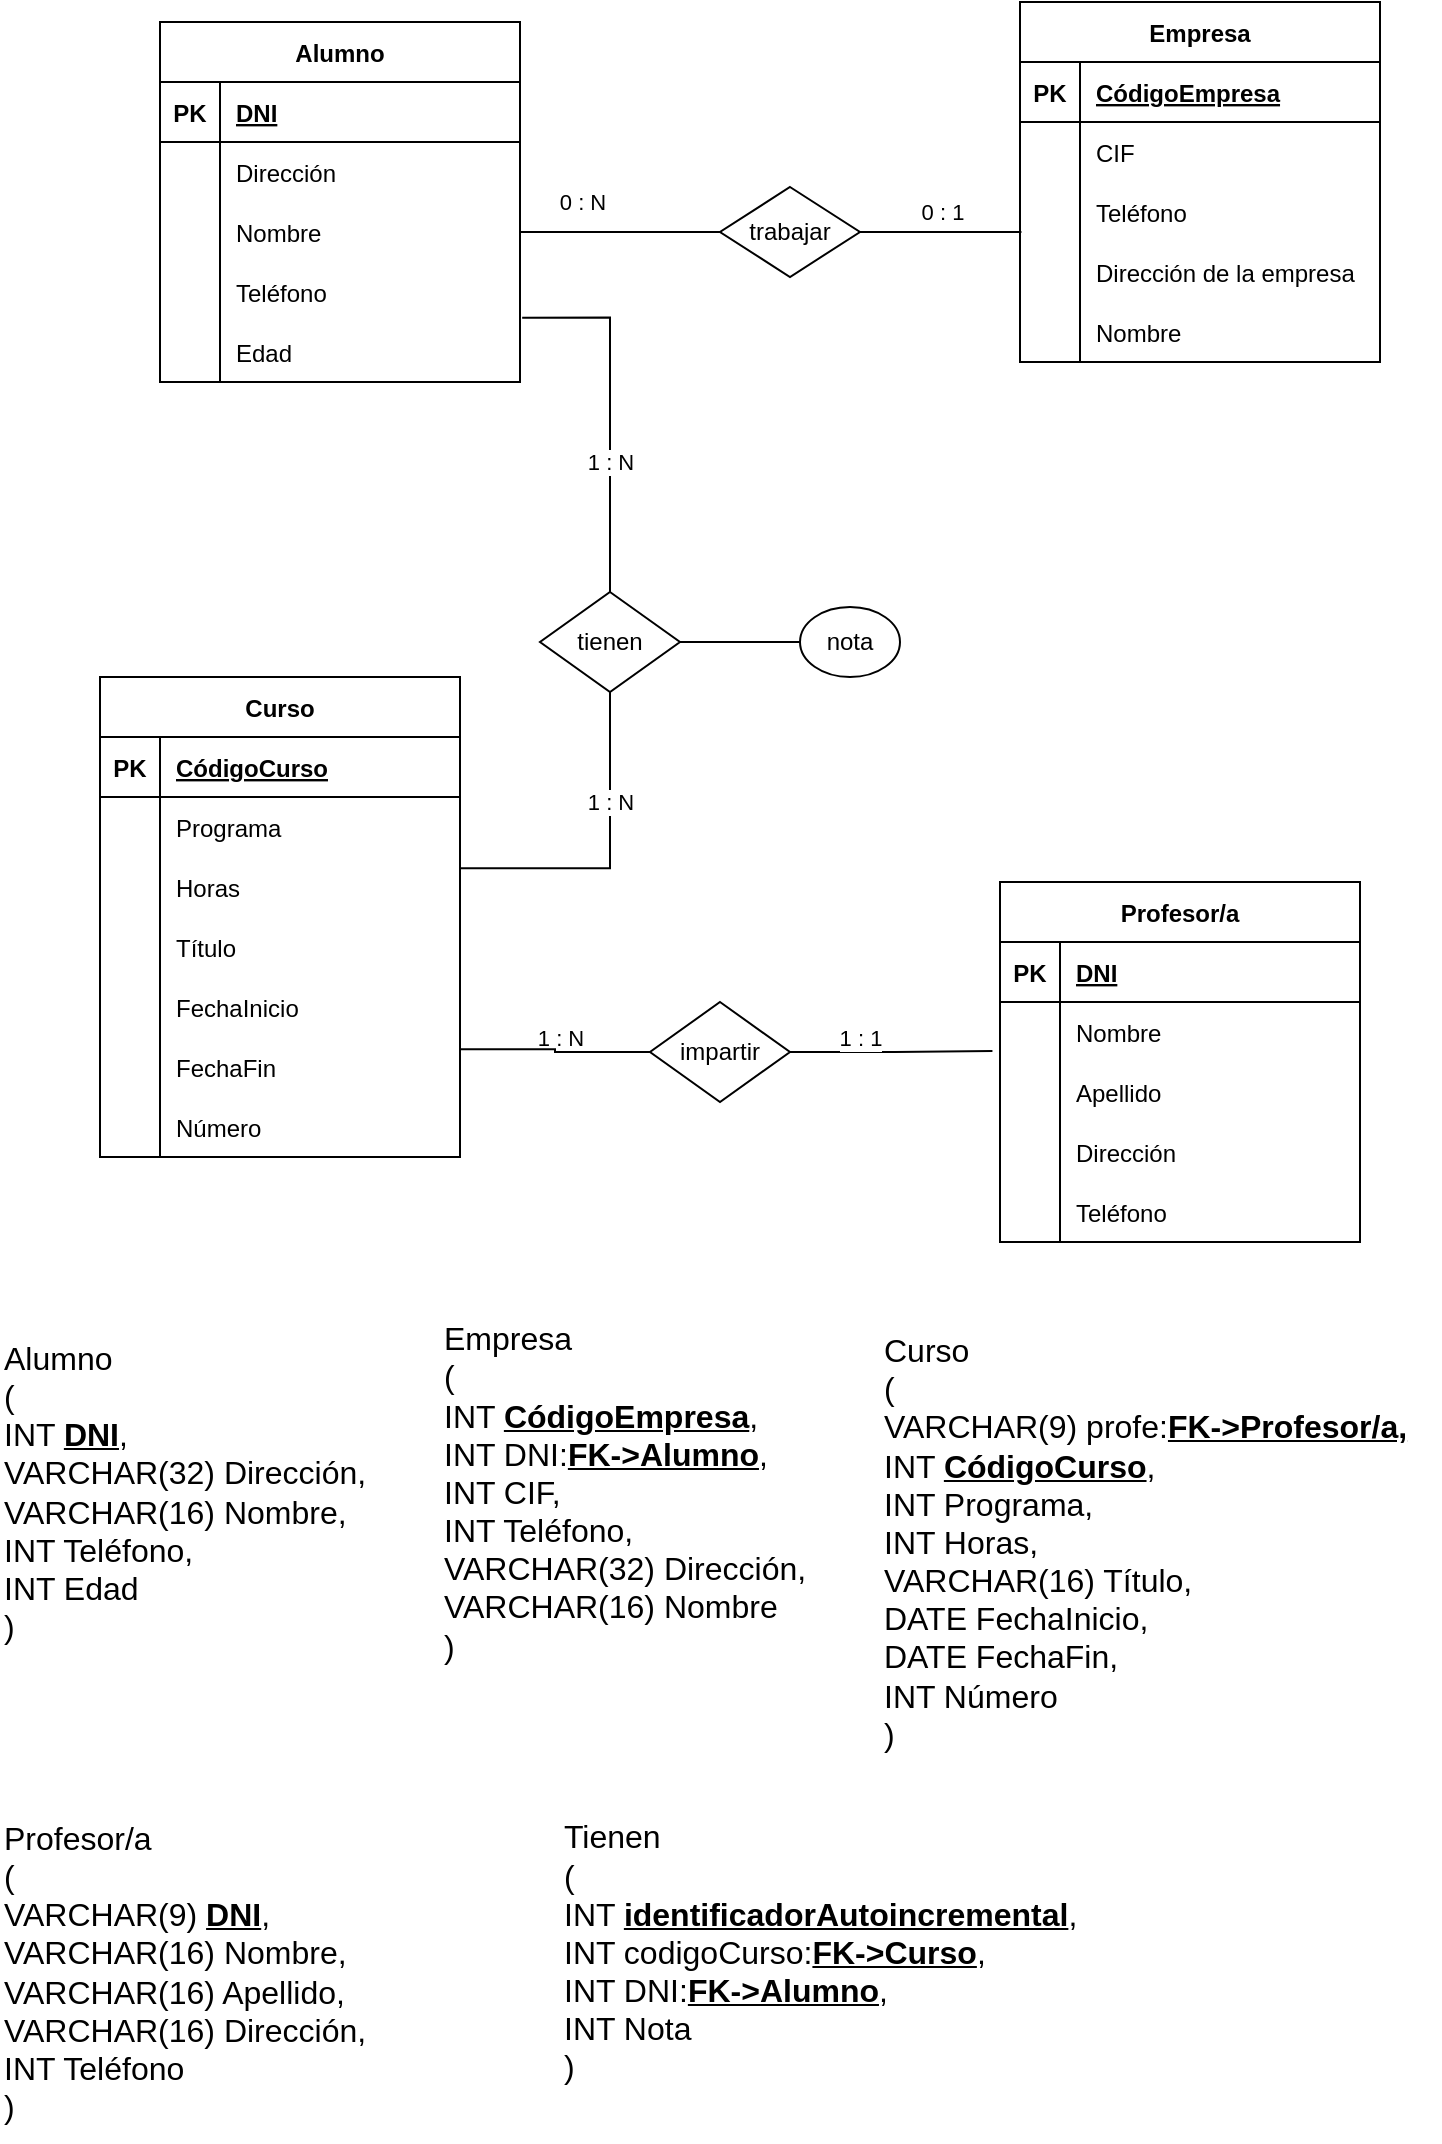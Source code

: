<mxfile version="20.1.3" type="github">
  <diagram id="R2lEEEUBdFMjLlhIrx00" name="Page-1">
    <mxGraphModel dx="1422" dy="783" grid="1" gridSize="10" guides="1" tooltips="1" connect="1" arrows="1" fold="1" page="1" pageScale="1" pageWidth="850" pageHeight="1100" math="0" shadow="0" extFonts="Permanent Marker^https://fonts.googleapis.com/css?family=Permanent+Marker">
      <root>
        <mxCell id="0" />
        <mxCell id="1" parent="0" />
        <mxCell id="GiDB9rALn74jGrHT7a8R-2" value="Alumno" style="shape=table;startSize=30;container=1;collapsible=1;childLayout=tableLayout;fixedRows=1;rowLines=0;fontStyle=1;align=center;resizeLast=1;" parent="1" vertex="1">
          <mxGeometry x="120" y="30" width="180" height="180" as="geometry" />
        </mxCell>
        <mxCell id="GiDB9rALn74jGrHT7a8R-3" value="" style="shape=tableRow;horizontal=0;startSize=0;swimlaneHead=0;swimlaneBody=0;fillColor=none;collapsible=0;dropTarget=0;points=[[0,0.5],[1,0.5]];portConstraint=eastwest;top=0;left=0;right=0;bottom=1;" parent="GiDB9rALn74jGrHT7a8R-2" vertex="1">
          <mxGeometry y="30" width="180" height="30" as="geometry" />
        </mxCell>
        <mxCell id="GiDB9rALn74jGrHT7a8R-4" value="PK" style="shape=partialRectangle;connectable=0;fillColor=none;top=0;left=0;bottom=0;right=0;fontStyle=1;overflow=hidden;" parent="GiDB9rALn74jGrHT7a8R-3" vertex="1">
          <mxGeometry width="30" height="30" as="geometry">
            <mxRectangle width="30" height="30" as="alternateBounds" />
          </mxGeometry>
        </mxCell>
        <mxCell id="GiDB9rALn74jGrHT7a8R-5" value="DNI" style="shape=partialRectangle;connectable=0;fillColor=none;top=0;left=0;bottom=0;right=0;align=left;spacingLeft=6;fontStyle=5;overflow=hidden;" parent="GiDB9rALn74jGrHT7a8R-3" vertex="1">
          <mxGeometry x="30" width="150" height="30" as="geometry">
            <mxRectangle width="150" height="30" as="alternateBounds" />
          </mxGeometry>
        </mxCell>
        <mxCell id="GiDB9rALn74jGrHT7a8R-6" value="" style="shape=tableRow;horizontal=0;startSize=0;swimlaneHead=0;swimlaneBody=0;fillColor=none;collapsible=0;dropTarget=0;points=[[0,0.5],[1,0.5]];portConstraint=eastwest;top=0;left=0;right=0;bottom=0;" parent="GiDB9rALn74jGrHT7a8R-2" vertex="1">
          <mxGeometry y="60" width="180" height="30" as="geometry" />
        </mxCell>
        <mxCell id="GiDB9rALn74jGrHT7a8R-7" value="" style="shape=partialRectangle;connectable=0;fillColor=none;top=0;left=0;bottom=0;right=0;editable=1;overflow=hidden;" parent="GiDB9rALn74jGrHT7a8R-6" vertex="1">
          <mxGeometry width="30" height="30" as="geometry">
            <mxRectangle width="30" height="30" as="alternateBounds" />
          </mxGeometry>
        </mxCell>
        <mxCell id="GiDB9rALn74jGrHT7a8R-8" value="Dirección    " style="shape=partialRectangle;connectable=0;fillColor=none;top=0;left=0;bottom=0;right=0;align=left;spacingLeft=6;overflow=hidden;" parent="GiDB9rALn74jGrHT7a8R-6" vertex="1">
          <mxGeometry x="30" width="150" height="30" as="geometry">
            <mxRectangle width="150" height="30" as="alternateBounds" />
          </mxGeometry>
        </mxCell>
        <mxCell id="GiDB9rALn74jGrHT7a8R-9" value="" style="shape=tableRow;horizontal=0;startSize=0;swimlaneHead=0;swimlaneBody=0;fillColor=none;collapsible=0;dropTarget=0;points=[[0,0.5],[1,0.5]];portConstraint=eastwest;top=0;left=0;right=0;bottom=0;" parent="GiDB9rALn74jGrHT7a8R-2" vertex="1">
          <mxGeometry y="90" width="180" height="30" as="geometry" />
        </mxCell>
        <mxCell id="GiDB9rALn74jGrHT7a8R-10" value="" style="shape=partialRectangle;connectable=0;fillColor=none;top=0;left=0;bottom=0;right=0;editable=1;overflow=hidden;" parent="GiDB9rALn74jGrHT7a8R-9" vertex="1">
          <mxGeometry width="30" height="30" as="geometry">
            <mxRectangle width="30" height="30" as="alternateBounds" />
          </mxGeometry>
        </mxCell>
        <mxCell id="GiDB9rALn74jGrHT7a8R-11" value="Nombre" style="shape=partialRectangle;connectable=0;fillColor=none;top=0;left=0;bottom=0;right=0;align=left;spacingLeft=6;overflow=hidden;" parent="GiDB9rALn74jGrHT7a8R-9" vertex="1">
          <mxGeometry x="30" width="150" height="30" as="geometry">
            <mxRectangle width="150" height="30" as="alternateBounds" />
          </mxGeometry>
        </mxCell>
        <mxCell id="GiDB9rALn74jGrHT7a8R-12" value="" style="shape=tableRow;horizontal=0;startSize=0;swimlaneHead=0;swimlaneBody=0;fillColor=none;collapsible=0;dropTarget=0;points=[[0,0.5],[1,0.5]];portConstraint=eastwest;top=0;left=0;right=0;bottom=0;" parent="GiDB9rALn74jGrHT7a8R-2" vertex="1">
          <mxGeometry y="120" width="180" height="30" as="geometry" />
        </mxCell>
        <mxCell id="GiDB9rALn74jGrHT7a8R-13" value="" style="shape=partialRectangle;connectable=0;fillColor=none;top=0;left=0;bottom=0;right=0;editable=1;overflow=hidden;" parent="GiDB9rALn74jGrHT7a8R-12" vertex="1">
          <mxGeometry width="30" height="30" as="geometry">
            <mxRectangle width="30" height="30" as="alternateBounds" />
          </mxGeometry>
        </mxCell>
        <mxCell id="GiDB9rALn74jGrHT7a8R-14" value="Teléfono" style="shape=partialRectangle;connectable=0;fillColor=none;top=0;left=0;bottom=0;right=0;align=left;spacingLeft=6;overflow=hidden;" parent="GiDB9rALn74jGrHT7a8R-12" vertex="1">
          <mxGeometry x="30" width="150" height="30" as="geometry">
            <mxRectangle width="150" height="30" as="alternateBounds" />
          </mxGeometry>
        </mxCell>
        <mxCell id="GiDB9rALn74jGrHT7a8R-16" value="" style="shape=tableRow;horizontal=0;startSize=0;swimlaneHead=0;swimlaneBody=0;fillColor=none;collapsible=0;dropTarget=0;points=[[0,0.5],[1,0.5]];portConstraint=eastwest;top=0;left=0;right=0;bottom=0;" parent="GiDB9rALn74jGrHT7a8R-2" vertex="1">
          <mxGeometry y="150" width="180" height="30" as="geometry" />
        </mxCell>
        <mxCell id="GiDB9rALn74jGrHT7a8R-17" value="" style="shape=partialRectangle;connectable=0;fillColor=none;top=0;left=0;bottom=0;right=0;editable=1;overflow=hidden;" parent="GiDB9rALn74jGrHT7a8R-16" vertex="1">
          <mxGeometry width="30" height="30" as="geometry">
            <mxRectangle width="30" height="30" as="alternateBounds" />
          </mxGeometry>
        </mxCell>
        <mxCell id="GiDB9rALn74jGrHT7a8R-18" value="Edad" style="shape=partialRectangle;connectable=0;fillColor=none;top=0;left=0;bottom=0;right=0;align=left;spacingLeft=6;overflow=hidden;" parent="GiDB9rALn74jGrHT7a8R-16" vertex="1">
          <mxGeometry x="30" width="150" height="30" as="geometry">
            <mxRectangle width="150" height="30" as="alternateBounds" />
          </mxGeometry>
        </mxCell>
        <mxCell id="GiDB9rALn74jGrHT7a8R-19" value="Empresa" style="shape=table;startSize=30;container=1;collapsible=1;childLayout=tableLayout;fixedRows=1;rowLines=0;fontStyle=1;align=center;resizeLast=1;" parent="1" vertex="1">
          <mxGeometry x="550" y="20" width="180" height="180" as="geometry" />
        </mxCell>
        <mxCell id="GiDB9rALn74jGrHT7a8R-20" value="" style="shape=tableRow;horizontal=0;startSize=0;swimlaneHead=0;swimlaneBody=0;fillColor=none;collapsible=0;dropTarget=0;points=[[0,0.5],[1,0.5]];portConstraint=eastwest;top=0;left=0;right=0;bottom=1;" parent="GiDB9rALn74jGrHT7a8R-19" vertex="1">
          <mxGeometry y="30" width="180" height="30" as="geometry" />
        </mxCell>
        <mxCell id="GiDB9rALn74jGrHT7a8R-21" value="PK" style="shape=partialRectangle;connectable=0;fillColor=none;top=0;left=0;bottom=0;right=0;fontStyle=1;overflow=hidden;" parent="GiDB9rALn74jGrHT7a8R-20" vertex="1">
          <mxGeometry width="30" height="30" as="geometry">
            <mxRectangle width="30" height="30" as="alternateBounds" />
          </mxGeometry>
        </mxCell>
        <mxCell id="GiDB9rALn74jGrHT7a8R-22" value="CódigoEmpresa" style="shape=partialRectangle;connectable=0;fillColor=none;top=0;left=0;bottom=0;right=0;align=left;spacingLeft=6;fontStyle=5;overflow=hidden;" parent="GiDB9rALn74jGrHT7a8R-20" vertex="1">
          <mxGeometry x="30" width="150" height="30" as="geometry">
            <mxRectangle width="150" height="30" as="alternateBounds" />
          </mxGeometry>
        </mxCell>
        <mxCell id="GiDB9rALn74jGrHT7a8R-23" value="" style="shape=tableRow;horizontal=0;startSize=0;swimlaneHead=0;swimlaneBody=0;fillColor=none;collapsible=0;dropTarget=0;points=[[0,0.5],[1,0.5]];portConstraint=eastwest;top=0;left=0;right=0;bottom=0;" parent="GiDB9rALn74jGrHT7a8R-19" vertex="1">
          <mxGeometry y="60" width="180" height="30" as="geometry" />
        </mxCell>
        <mxCell id="GiDB9rALn74jGrHT7a8R-24" value="" style="shape=partialRectangle;connectable=0;fillColor=none;top=0;left=0;bottom=0;right=0;editable=1;overflow=hidden;" parent="GiDB9rALn74jGrHT7a8R-23" vertex="1">
          <mxGeometry width="30" height="30" as="geometry">
            <mxRectangle width="30" height="30" as="alternateBounds" />
          </mxGeometry>
        </mxCell>
        <mxCell id="GiDB9rALn74jGrHT7a8R-25" value="CIF" style="shape=partialRectangle;connectable=0;fillColor=none;top=0;left=0;bottom=0;right=0;align=left;spacingLeft=6;overflow=hidden;" parent="GiDB9rALn74jGrHT7a8R-23" vertex="1">
          <mxGeometry x="30" width="150" height="30" as="geometry">
            <mxRectangle width="150" height="30" as="alternateBounds" />
          </mxGeometry>
        </mxCell>
        <mxCell id="GiDB9rALn74jGrHT7a8R-26" value="" style="shape=tableRow;horizontal=0;startSize=0;swimlaneHead=0;swimlaneBody=0;fillColor=none;collapsible=0;dropTarget=0;points=[[0,0.5],[1,0.5]];portConstraint=eastwest;top=0;left=0;right=0;bottom=0;" parent="GiDB9rALn74jGrHT7a8R-19" vertex="1">
          <mxGeometry y="90" width="180" height="30" as="geometry" />
        </mxCell>
        <mxCell id="GiDB9rALn74jGrHT7a8R-27" value="" style="shape=partialRectangle;connectable=0;fillColor=none;top=0;left=0;bottom=0;right=0;editable=1;overflow=hidden;" parent="GiDB9rALn74jGrHT7a8R-26" vertex="1">
          <mxGeometry width="30" height="30" as="geometry">
            <mxRectangle width="30" height="30" as="alternateBounds" />
          </mxGeometry>
        </mxCell>
        <mxCell id="GiDB9rALn74jGrHT7a8R-28" value="Teléfono" style="shape=partialRectangle;connectable=0;fillColor=none;top=0;left=0;bottom=0;right=0;align=left;spacingLeft=6;overflow=hidden;" parent="GiDB9rALn74jGrHT7a8R-26" vertex="1">
          <mxGeometry x="30" width="150" height="30" as="geometry">
            <mxRectangle width="150" height="30" as="alternateBounds" />
          </mxGeometry>
        </mxCell>
        <mxCell id="GiDB9rALn74jGrHT7a8R-29" value="" style="shape=tableRow;horizontal=0;startSize=0;swimlaneHead=0;swimlaneBody=0;fillColor=none;collapsible=0;dropTarget=0;points=[[0,0.5],[1,0.5]];portConstraint=eastwest;top=0;left=0;right=0;bottom=0;" parent="GiDB9rALn74jGrHT7a8R-19" vertex="1">
          <mxGeometry y="120" width="180" height="30" as="geometry" />
        </mxCell>
        <mxCell id="GiDB9rALn74jGrHT7a8R-30" value="" style="shape=partialRectangle;connectable=0;fillColor=none;top=0;left=0;bottom=0;right=0;editable=1;overflow=hidden;" parent="GiDB9rALn74jGrHT7a8R-29" vertex="1">
          <mxGeometry width="30" height="30" as="geometry">
            <mxRectangle width="30" height="30" as="alternateBounds" />
          </mxGeometry>
        </mxCell>
        <mxCell id="GiDB9rALn74jGrHT7a8R-31" value="Dirección de la empresa" style="shape=partialRectangle;connectable=0;fillColor=none;top=0;left=0;bottom=0;right=0;align=left;spacingLeft=6;overflow=hidden;" parent="GiDB9rALn74jGrHT7a8R-29" vertex="1">
          <mxGeometry x="30" width="150" height="30" as="geometry">
            <mxRectangle width="150" height="30" as="alternateBounds" />
          </mxGeometry>
        </mxCell>
        <mxCell id="GiDB9rALn74jGrHT7a8R-102" value="" style="shape=tableRow;horizontal=0;startSize=0;swimlaneHead=0;swimlaneBody=0;fillColor=none;collapsible=0;dropTarget=0;points=[[0,0.5],[1,0.5]];portConstraint=eastwest;top=0;left=0;right=0;bottom=0;" parent="GiDB9rALn74jGrHT7a8R-19" vertex="1">
          <mxGeometry y="150" width="180" height="30" as="geometry" />
        </mxCell>
        <mxCell id="GiDB9rALn74jGrHT7a8R-103" value="" style="shape=partialRectangle;connectable=0;fillColor=none;top=0;left=0;bottom=0;right=0;editable=1;overflow=hidden;" parent="GiDB9rALn74jGrHT7a8R-102" vertex="1">
          <mxGeometry width="30" height="30" as="geometry">
            <mxRectangle width="30" height="30" as="alternateBounds" />
          </mxGeometry>
        </mxCell>
        <mxCell id="GiDB9rALn74jGrHT7a8R-104" value="Nombre" style="shape=partialRectangle;connectable=0;fillColor=none;top=0;left=0;bottom=0;right=0;align=left;spacingLeft=6;overflow=hidden;" parent="GiDB9rALn74jGrHT7a8R-102" vertex="1">
          <mxGeometry x="30" width="150" height="30" as="geometry">
            <mxRectangle width="150" height="30" as="alternateBounds" />
          </mxGeometry>
        </mxCell>
        <mxCell id="GiDB9rALn74jGrHT7a8R-35" value="Curso" style="shape=table;startSize=30;container=1;collapsible=1;childLayout=tableLayout;fixedRows=1;rowLines=0;fontStyle=1;align=center;resizeLast=1;" parent="1" vertex="1">
          <mxGeometry x="90" y="357.5" width="180" height="240" as="geometry" />
        </mxCell>
        <mxCell id="GiDB9rALn74jGrHT7a8R-36" value="" style="shape=tableRow;horizontal=0;startSize=0;swimlaneHead=0;swimlaneBody=0;fillColor=none;collapsible=0;dropTarget=0;points=[[0,0.5],[1,0.5]];portConstraint=eastwest;top=0;left=0;right=0;bottom=1;" parent="GiDB9rALn74jGrHT7a8R-35" vertex="1">
          <mxGeometry y="30" width="180" height="30" as="geometry" />
        </mxCell>
        <mxCell id="GiDB9rALn74jGrHT7a8R-37" value="PK" style="shape=partialRectangle;connectable=0;fillColor=none;top=0;left=0;bottom=0;right=0;fontStyle=1;overflow=hidden;" parent="GiDB9rALn74jGrHT7a8R-36" vertex="1">
          <mxGeometry width="30" height="30" as="geometry">
            <mxRectangle width="30" height="30" as="alternateBounds" />
          </mxGeometry>
        </mxCell>
        <mxCell id="GiDB9rALn74jGrHT7a8R-38" value="CódigoCurso" style="shape=partialRectangle;connectable=0;fillColor=none;top=0;left=0;bottom=0;right=0;align=left;spacingLeft=6;fontStyle=5;overflow=hidden;" parent="GiDB9rALn74jGrHT7a8R-36" vertex="1">
          <mxGeometry x="30" width="150" height="30" as="geometry">
            <mxRectangle width="150" height="30" as="alternateBounds" />
          </mxGeometry>
        </mxCell>
        <mxCell id="GiDB9rALn74jGrHT7a8R-39" value="" style="shape=tableRow;horizontal=0;startSize=0;swimlaneHead=0;swimlaneBody=0;fillColor=none;collapsible=0;dropTarget=0;points=[[0,0.5],[1,0.5]];portConstraint=eastwest;top=0;left=0;right=0;bottom=0;" parent="GiDB9rALn74jGrHT7a8R-35" vertex="1">
          <mxGeometry y="60" width="180" height="30" as="geometry" />
        </mxCell>
        <mxCell id="GiDB9rALn74jGrHT7a8R-40" value="" style="shape=partialRectangle;connectable=0;fillColor=none;top=0;left=0;bottom=0;right=0;editable=1;overflow=hidden;" parent="GiDB9rALn74jGrHT7a8R-39" vertex="1">
          <mxGeometry width="30" height="30" as="geometry">
            <mxRectangle width="30" height="30" as="alternateBounds" />
          </mxGeometry>
        </mxCell>
        <mxCell id="GiDB9rALn74jGrHT7a8R-41" value="Programa" style="shape=partialRectangle;connectable=0;fillColor=none;top=0;left=0;bottom=0;right=0;align=left;spacingLeft=6;overflow=hidden;" parent="GiDB9rALn74jGrHT7a8R-39" vertex="1">
          <mxGeometry x="30" width="150" height="30" as="geometry">
            <mxRectangle width="150" height="30" as="alternateBounds" />
          </mxGeometry>
        </mxCell>
        <mxCell id="GiDB9rALn74jGrHT7a8R-42" value="" style="shape=tableRow;horizontal=0;startSize=0;swimlaneHead=0;swimlaneBody=0;fillColor=none;collapsible=0;dropTarget=0;points=[[0,0.5],[1,0.5]];portConstraint=eastwest;top=0;left=0;right=0;bottom=0;" parent="GiDB9rALn74jGrHT7a8R-35" vertex="1">
          <mxGeometry y="90" width="180" height="30" as="geometry" />
        </mxCell>
        <mxCell id="GiDB9rALn74jGrHT7a8R-43" value="" style="shape=partialRectangle;connectable=0;fillColor=none;top=0;left=0;bottom=0;right=0;editable=1;overflow=hidden;" parent="GiDB9rALn74jGrHT7a8R-42" vertex="1">
          <mxGeometry width="30" height="30" as="geometry">
            <mxRectangle width="30" height="30" as="alternateBounds" />
          </mxGeometry>
        </mxCell>
        <mxCell id="GiDB9rALn74jGrHT7a8R-44" value="Horas" style="shape=partialRectangle;connectable=0;fillColor=none;top=0;left=0;bottom=0;right=0;align=left;spacingLeft=6;overflow=hidden;" parent="GiDB9rALn74jGrHT7a8R-42" vertex="1">
          <mxGeometry x="30" width="150" height="30" as="geometry">
            <mxRectangle width="150" height="30" as="alternateBounds" />
          </mxGeometry>
        </mxCell>
        <mxCell id="GiDB9rALn74jGrHT7a8R-45" value="" style="shape=tableRow;horizontal=0;startSize=0;swimlaneHead=0;swimlaneBody=0;fillColor=none;collapsible=0;dropTarget=0;points=[[0,0.5],[1,0.5]];portConstraint=eastwest;top=0;left=0;right=0;bottom=0;" parent="GiDB9rALn74jGrHT7a8R-35" vertex="1">
          <mxGeometry y="120" width="180" height="30" as="geometry" />
        </mxCell>
        <mxCell id="GiDB9rALn74jGrHT7a8R-46" value="" style="shape=partialRectangle;connectable=0;fillColor=none;top=0;left=0;bottom=0;right=0;editable=1;overflow=hidden;" parent="GiDB9rALn74jGrHT7a8R-45" vertex="1">
          <mxGeometry width="30" height="30" as="geometry">
            <mxRectangle width="30" height="30" as="alternateBounds" />
          </mxGeometry>
        </mxCell>
        <mxCell id="GiDB9rALn74jGrHT7a8R-47" value="Título" style="shape=partialRectangle;connectable=0;fillColor=none;top=0;left=0;bottom=0;right=0;align=left;spacingLeft=6;overflow=hidden;" parent="GiDB9rALn74jGrHT7a8R-45" vertex="1">
          <mxGeometry x="30" width="150" height="30" as="geometry">
            <mxRectangle width="150" height="30" as="alternateBounds" />
          </mxGeometry>
        </mxCell>
        <mxCell id="GiDB9rALn74jGrHT7a8R-48" value="" style="shape=tableRow;horizontal=0;startSize=0;swimlaneHead=0;swimlaneBody=0;fillColor=none;collapsible=0;dropTarget=0;points=[[0,0.5],[1,0.5]];portConstraint=eastwest;top=0;left=0;right=0;bottom=0;" parent="GiDB9rALn74jGrHT7a8R-35" vertex="1">
          <mxGeometry y="150" width="180" height="30" as="geometry" />
        </mxCell>
        <mxCell id="GiDB9rALn74jGrHT7a8R-49" value="" style="shape=partialRectangle;connectable=0;fillColor=none;top=0;left=0;bottom=0;right=0;editable=1;overflow=hidden;" parent="GiDB9rALn74jGrHT7a8R-48" vertex="1">
          <mxGeometry width="30" height="30" as="geometry">
            <mxRectangle width="30" height="30" as="alternateBounds" />
          </mxGeometry>
        </mxCell>
        <mxCell id="GiDB9rALn74jGrHT7a8R-50" value="FechaInicio" style="shape=partialRectangle;connectable=0;fillColor=none;top=0;left=0;bottom=0;right=0;align=left;spacingLeft=6;overflow=hidden;" parent="GiDB9rALn74jGrHT7a8R-48" vertex="1">
          <mxGeometry x="30" width="150" height="30" as="geometry">
            <mxRectangle width="150" height="30" as="alternateBounds" />
          </mxGeometry>
        </mxCell>
        <mxCell id="GiDB9rALn74jGrHT7a8R-51" value="" style="shape=tableRow;horizontal=0;startSize=0;swimlaneHead=0;swimlaneBody=0;fillColor=none;collapsible=0;dropTarget=0;points=[[0,0.5],[1,0.5]];portConstraint=eastwest;top=0;left=0;right=0;bottom=0;" parent="GiDB9rALn74jGrHT7a8R-35" vertex="1">
          <mxGeometry y="180" width="180" height="30" as="geometry" />
        </mxCell>
        <mxCell id="GiDB9rALn74jGrHT7a8R-52" value="" style="shape=partialRectangle;connectable=0;fillColor=none;top=0;left=0;bottom=0;right=0;editable=1;overflow=hidden;" parent="GiDB9rALn74jGrHT7a8R-51" vertex="1">
          <mxGeometry width="30" height="30" as="geometry">
            <mxRectangle width="30" height="30" as="alternateBounds" />
          </mxGeometry>
        </mxCell>
        <mxCell id="GiDB9rALn74jGrHT7a8R-53" value="FechaFin" style="shape=partialRectangle;connectable=0;fillColor=none;top=0;left=0;bottom=0;right=0;align=left;spacingLeft=6;overflow=hidden;" parent="GiDB9rALn74jGrHT7a8R-51" vertex="1">
          <mxGeometry x="30" width="150" height="30" as="geometry">
            <mxRectangle width="150" height="30" as="alternateBounds" />
          </mxGeometry>
        </mxCell>
        <mxCell id="GiDB9rALn74jGrHT7a8R-54" value="" style="shape=tableRow;horizontal=0;startSize=0;swimlaneHead=0;swimlaneBody=0;fillColor=none;collapsible=0;dropTarget=0;points=[[0,0.5],[1,0.5]];portConstraint=eastwest;top=0;left=0;right=0;bottom=0;" parent="GiDB9rALn74jGrHT7a8R-35" vertex="1">
          <mxGeometry y="210" width="180" height="30" as="geometry" />
        </mxCell>
        <mxCell id="GiDB9rALn74jGrHT7a8R-55" value="" style="shape=partialRectangle;connectable=0;fillColor=none;top=0;left=0;bottom=0;right=0;editable=1;overflow=hidden;" parent="GiDB9rALn74jGrHT7a8R-54" vertex="1">
          <mxGeometry width="30" height="30" as="geometry">
            <mxRectangle width="30" height="30" as="alternateBounds" />
          </mxGeometry>
        </mxCell>
        <mxCell id="GiDB9rALn74jGrHT7a8R-56" value="Número" style="shape=partialRectangle;connectable=0;fillColor=none;top=0;left=0;bottom=0;right=0;align=left;spacingLeft=6;overflow=hidden;" parent="GiDB9rALn74jGrHT7a8R-54" vertex="1">
          <mxGeometry x="30" width="150" height="30" as="geometry">
            <mxRectangle width="150" height="30" as="alternateBounds" />
          </mxGeometry>
        </mxCell>
        <mxCell id="GiDB9rALn74jGrHT7a8R-57" value="Profesor/a" style="shape=table;startSize=30;container=1;collapsible=1;childLayout=tableLayout;fixedRows=1;rowLines=0;fontStyle=1;align=center;resizeLast=1;" parent="1" vertex="1">
          <mxGeometry x="540" y="460" width="180" height="180" as="geometry" />
        </mxCell>
        <mxCell id="GiDB9rALn74jGrHT7a8R-58" value="" style="shape=tableRow;horizontal=0;startSize=0;swimlaneHead=0;swimlaneBody=0;fillColor=none;collapsible=0;dropTarget=0;points=[[0,0.5],[1,0.5]];portConstraint=eastwest;top=0;left=0;right=0;bottom=1;" parent="GiDB9rALn74jGrHT7a8R-57" vertex="1">
          <mxGeometry y="30" width="180" height="30" as="geometry" />
        </mxCell>
        <mxCell id="GiDB9rALn74jGrHT7a8R-59" value="PK" style="shape=partialRectangle;connectable=0;fillColor=none;top=0;left=0;bottom=0;right=0;fontStyle=1;overflow=hidden;" parent="GiDB9rALn74jGrHT7a8R-58" vertex="1">
          <mxGeometry width="30" height="30" as="geometry">
            <mxRectangle width="30" height="30" as="alternateBounds" />
          </mxGeometry>
        </mxCell>
        <mxCell id="GiDB9rALn74jGrHT7a8R-60" value="DNI" style="shape=partialRectangle;connectable=0;fillColor=none;top=0;left=0;bottom=0;right=0;align=left;spacingLeft=6;fontStyle=5;overflow=hidden;" parent="GiDB9rALn74jGrHT7a8R-58" vertex="1">
          <mxGeometry x="30" width="150" height="30" as="geometry">
            <mxRectangle width="150" height="30" as="alternateBounds" />
          </mxGeometry>
        </mxCell>
        <mxCell id="GiDB9rALn74jGrHT7a8R-61" value="" style="shape=tableRow;horizontal=0;startSize=0;swimlaneHead=0;swimlaneBody=0;fillColor=none;collapsible=0;dropTarget=0;points=[[0,0.5],[1,0.5]];portConstraint=eastwest;top=0;left=0;right=0;bottom=0;" parent="GiDB9rALn74jGrHT7a8R-57" vertex="1">
          <mxGeometry y="60" width="180" height="30" as="geometry" />
        </mxCell>
        <mxCell id="GiDB9rALn74jGrHT7a8R-62" value="" style="shape=partialRectangle;connectable=0;fillColor=none;top=0;left=0;bottom=0;right=0;editable=1;overflow=hidden;" parent="GiDB9rALn74jGrHT7a8R-61" vertex="1">
          <mxGeometry width="30" height="30" as="geometry">
            <mxRectangle width="30" height="30" as="alternateBounds" />
          </mxGeometry>
        </mxCell>
        <mxCell id="GiDB9rALn74jGrHT7a8R-63" value="Nombre" style="shape=partialRectangle;connectable=0;fillColor=none;top=0;left=0;bottom=0;right=0;align=left;spacingLeft=6;overflow=hidden;" parent="GiDB9rALn74jGrHT7a8R-61" vertex="1">
          <mxGeometry x="30" width="150" height="30" as="geometry">
            <mxRectangle width="150" height="30" as="alternateBounds" />
          </mxGeometry>
        </mxCell>
        <mxCell id="GiDB9rALn74jGrHT7a8R-64" value="" style="shape=tableRow;horizontal=0;startSize=0;swimlaneHead=0;swimlaneBody=0;fillColor=none;collapsible=0;dropTarget=0;points=[[0,0.5],[1,0.5]];portConstraint=eastwest;top=0;left=0;right=0;bottom=0;" parent="GiDB9rALn74jGrHT7a8R-57" vertex="1">
          <mxGeometry y="90" width="180" height="30" as="geometry" />
        </mxCell>
        <mxCell id="GiDB9rALn74jGrHT7a8R-65" value="" style="shape=partialRectangle;connectable=0;fillColor=none;top=0;left=0;bottom=0;right=0;editable=1;overflow=hidden;" parent="GiDB9rALn74jGrHT7a8R-64" vertex="1">
          <mxGeometry width="30" height="30" as="geometry">
            <mxRectangle width="30" height="30" as="alternateBounds" />
          </mxGeometry>
        </mxCell>
        <mxCell id="GiDB9rALn74jGrHT7a8R-66" value="Apellido" style="shape=partialRectangle;connectable=0;fillColor=none;top=0;left=0;bottom=0;right=0;align=left;spacingLeft=6;overflow=hidden;" parent="GiDB9rALn74jGrHT7a8R-64" vertex="1">
          <mxGeometry x="30" width="150" height="30" as="geometry">
            <mxRectangle width="150" height="30" as="alternateBounds" />
          </mxGeometry>
        </mxCell>
        <mxCell id="GiDB9rALn74jGrHT7a8R-67" value="" style="shape=tableRow;horizontal=0;startSize=0;swimlaneHead=0;swimlaneBody=0;fillColor=none;collapsible=0;dropTarget=0;points=[[0,0.5],[1,0.5]];portConstraint=eastwest;top=0;left=0;right=0;bottom=0;" parent="GiDB9rALn74jGrHT7a8R-57" vertex="1">
          <mxGeometry y="120" width="180" height="30" as="geometry" />
        </mxCell>
        <mxCell id="GiDB9rALn74jGrHT7a8R-68" value="" style="shape=partialRectangle;connectable=0;fillColor=none;top=0;left=0;bottom=0;right=0;editable=1;overflow=hidden;" parent="GiDB9rALn74jGrHT7a8R-67" vertex="1">
          <mxGeometry width="30" height="30" as="geometry">
            <mxRectangle width="30" height="30" as="alternateBounds" />
          </mxGeometry>
        </mxCell>
        <mxCell id="GiDB9rALn74jGrHT7a8R-69" value="Dirección" style="shape=partialRectangle;connectable=0;fillColor=none;top=0;left=0;bottom=0;right=0;align=left;spacingLeft=6;overflow=hidden;" parent="GiDB9rALn74jGrHT7a8R-67" vertex="1">
          <mxGeometry x="30" width="150" height="30" as="geometry">
            <mxRectangle width="150" height="30" as="alternateBounds" />
          </mxGeometry>
        </mxCell>
        <mxCell id="GiDB9rALn74jGrHT7a8R-70" value="" style="shape=tableRow;horizontal=0;startSize=0;swimlaneHead=0;swimlaneBody=0;fillColor=none;collapsible=0;dropTarget=0;points=[[0,0.5],[1,0.5]];portConstraint=eastwest;top=0;left=0;right=0;bottom=0;" parent="GiDB9rALn74jGrHT7a8R-57" vertex="1">
          <mxGeometry y="150" width="180" height="30" as="geometry" />
        </mxCell>
        <mxCell id="GiDB9rALn74jGrHT7a8R-71" value="" style="shape=partialRectangle;connectable=0;fillColor=none;top=0;left=0;bottom=0;right=0;editable=1;overflow=hidden;" parent="GiDB9rALn74jGrHT7a8R-70" vertex="1">
          <mxGeometry width="30" height="30" as="geometry">
            <mxRectangle width="30" height="30" as="alternateBounds" />
          </mxGeometry>
        </mxCell>
        <mxCell id="GiDB9rALn74jGrHT7a8R-72" value="Teléfono" style="shape=partialRectangle;connectable=0;fillColor=none;top=0;left=0;bottom=0;right=0;align=left;spacingLeft=6;overflow=hidden;" parent="GiDB9rALn74jGrHT7a8R-70" vertex="1">
          <mxGeometry x="30" width="150" height="30" as="geometry">
            <mxRectangle width="150" height="30" as="alternateBounds" />
          </mxGeometry>
        </mxCell>
        <mxCell id="GiDB9rALn74jGrHT7a8R-109" style="edgeStyle=orthogonalEdgeStyle;rounded=0;orthogonalLoop=1;jettySize=auto;html=1;entryX=0.004;entryY=0.833;entryDx=0;entryDy=0;entryPerimeter=0;endArrow=none;endFill=0;" parent="1" source="GiDB9rALn74jGrHT7a8R-106" target="GiDB9rALn74jGrHT7a8R-26" edge="1">
          <mxGeometry relative="1" as="geometry" />
        </mxCell>
        <mxCell id="GiDB9rALn74jGrHT7a8R-111" value="0 : N" style="edgeLabel;html=1;align=center;verticalAlign=middle;resizable=0;points=[];" parent="GiDB9rALn74jGrHT7a8R-109" connectable="0" vertex="1">
          <mxGeometry x="-0.245" y="-2" relative="1" as="geometry">
            <mxPoint x="-170" y="-17" as="offset" />
          </mxGeometry>
        </mxCell>
        <mxCell id="GiDB9rALn74jGrHT7a8R-106" value="trabajar" style="rhombus;whiteSpace=wrap;html=1;strokeColor=default;" parent="1" vertex="1">
          <mxGeometry x="400" y="112.5" width="70" height="45" as="geometry" />
        </mxCell>
        <mxCell id="GiDB9rALn74jGrHT7a8R-107" style="edgeStyle=orthogonalEdgeStyle;rounded=0;orthogonalLoop=1;jettySize=auto;html=1;exitX=1;exitY=0.5;exitDx=0;exitDy=0;endArrow=none;endFill=0;" parent="1" source="GiDB9rALn74jGrHT7a8R-9" target="GiDB9rALn74jGrHT7a8R-106" edge="1">
          <mxGeometry relative="1" as="geometry" />
        </mxCell>
        <mxCell id="GiDB9rALn74jGrHT7a8R-110" value="0 : 1 " style="edgeLabel;html=1;align=center;verticalAlign=middle;resizable=0;points=[];" parent="GiDB9rALn74jGrHT7a8R-107" connectable="0" vertex="1">
          <mxGeometry x="-0.291" relative="1" as="geometry">
            <mxPoint x="175" y="-10" as="offset" />
          </mxGeometry>
        </mxCell>
        <mxCell id="GiDB9rALn74jGrHT7a8R-113" style="edgeStyle=orthogonalEdgeStyle;rounded=0;orthogonalLoop=1;jettySize=auto;html=1;entryX=-0.021;entryY=0.816;entryDx=0;entryDy=0;entryPerimeter=0;endArrow=none;endFill=0;" parent="1" source="GiDB9rALn74jGrHT7a8R-112" target="GiDB9rALn74jGrHT7a8R-61" edge="1">
          <mxGeometry relative="1" as="geometry" />
        </mxCell>
        <mxCell id="GiDB9rALn74jGrHT7a8R-118" value="1 : N" style="edgeLabel;html=1;align=center;verticalAlign=middle;resizable=0;points=[];" parent="GiDB9rALn74jGrHT7a8R-113" connectable="0" vertex="1">
          <mxGeometry x="-0.203" y="2" relative="1" as="geometry">
            <mxPoint x="-156" y="-5" as="offset" />
          </mxGeometry>
        </mxCell>
        <mxCell id="GiDB9rALn74jGrHT7a8R-114" style="edgeStyle=orthogonalEdgeStyle;rounded=0;orthogonalLoop=1;jettySize=auto;html=1;entryX=0.999;entryY=0.203;entryDx=0;entryDy=0;endArrow=none;endFill=0;entryPerimeter=0;" parent="1" source="GiDB9rALn74jGrHT7a8R-112" target="GiDB9rALn74jGrHT7a8R-51" edge="1">
          <mxGeometry relative="1" as="geometry">
            <mxPoint x="250" y="545" as="targetPoint" />
          </mxGeometry>
        </mxCell>
        <mxCell id="GiDB9rALn74jGrHT7a8R-117" value="1 : 1" style="edgeLabel;html=1;align=center;verticalAlign=middle;resizable=0;points=[];" parent="GiDB9rALn74jGrHT7a8R-114" connectable="0" vertex="1">
          <mxGeometry x="-0.103" y="-2" relative="1" as="geometry">
            <mxPoint x="148" y="-5" as="offset" />
          </mxGeometry>
        </mxCell>
        <mxCell id="GiDB9rALn74jGrHT7a8R-112" value="&lt;div&gt;impartir&lt;/div&gt;" style="rhombus;whiteSpace=wrap;html=1;strokeColor=default;" parent="1" vertex="1">
          <mxGeometry x="365" y="520" width="70" height="50" as="geometry" />
        </mxCell>
        <mxCell id="GiDB9rALn74jGrHT7a8R-122" style="edgeStyle=orthogonalEdgeStyle;rounded=0;orthogonalLoop=1;jettySize=auto;html=1;exitX=0.5;exitY=1;exitDx=0;exitDy=0;entryX=0.998;entryY=0.187;entryDx=0;entryDy=0;entryPerimeter=0;endArrow=none;endFill=0;" parent="1" source="GiDB9rALn74jGrHT7a8R-119" target="GiDB9rALn74jGrHT7a8R-42" edge="1">
          <mxGeometry relative="1" as="geometry" />
        </mxCell>
        <mxCell id="GiDB9rALn74jGrHT7a8R-128" value="1 : N" style="edgeLabel;html=1;align=center;verticalAlign=middle;resizable=0;points=[];" parent="GiDB9rALn74jGrHT7a8R-122" connectable="0" vertex="1">
          <mxGeometry x="-0.044" y="-2" relative="1" as="geometry">
            <mxPoint x="2" y="-23" as="offset" />
          </mxGeometry>
        </mxCell>
        <mxCell id="GiDB9rALn74jGrHT7a8R-123" style="edgeStyle=orthogonalEdgeStyle;rounded=0;orthogonalLoop=1;jettySize=auto;html=1;entryX=1.006;entryY=-0.072;entryDx=0;entryDy=0;entryPerimeter=0;endArrow=none;endFill=0;" parent="1" source="GiDB9rALn74jGrHT7a8R-119" target="GiDB9rALn74jGrHT7a8R-16" edge="1">
          <mxGeometry relative="1" as="geometry" />
        </mxCell>
        <mxCell id="GiDB9rALn74jGrHT7a8R-127" value="1 : N" style="edgeLabel;html=1;align=center;verticalAlign=middle;resizable=0;points=[];" parent="GiDB9rALn74jGrHT7a8R-123" connectable="0" vertex="1">
          <mxGeometry x="0.201" y="1" relative="1" as="geometry">
            <mxPoint x="1" y="44" as="offset" />
          </mxGeometry>
        </mxCell>
        <mxCell id="GiDB9rALn74jGrHT7a8R-126" style="edgeStyle=orthogonalEdgeStyle;rounded=0;orthogonalLoop=1;jettySize=auto;html=1;exitX=1;exitY=0.5;exitDx=0;exitDy=0;entryX=0;entryY=0.5;entryDx=0;entryDy=0;endArrow=none;endFill=0;" parent="1" source="GiDB9rALn74jGrHT7a8R-119" target="GiDB9rALn74jGrHT7a8R-125" edge="1">
          <mxGeometry relative="1" as="geometry" />
        </mxCell>
        <mxCell id="GiDB9rALn74jGrHT7a8R-119" value="tienen" style="rhombus;whiteSpace=wrap;html=1;strokeColor=default;" parent="1" vertex="1">
          <mxGeometry x="310" y="315" width="70" height="50" as="geometry" />
        </mxCell>
        <mxCell id="GiDB9rALn74jGrHT7a8R-125" value="nota" style="ellipse;whiteSpace=wrap;html=1;strokeColor=default;" parent="1" vertex="1">
          <mxGeometry x="440" y="322.5" width="50" height="35" as="geometry" />
        </mxCell>
        <mxCell id="50oBzIAm52Rxo0Be4njK-1" value="&lt;div&gt;Alumno&lt;/div&gt;&lt;div&gt;(&lt;/div&gt;&lt;div&gt;INT &lt;u&gt;&lt;b&gt;DNI&lt;/b&gt;&lt;/u&gt;,&lt;/div&gt;&lt;div&gt;VARCHAR(32) Dirección,&lt;/div&gt;&lt;div&gt;VARCHAR(16) Nombre,&lt;/div&gt;&lt;div&gt;INT Teléfono,&lt;/div&gt;&lt;div&gt;INT Edad&lt;br&gt;&lt;/div&gt;&lt;div&gt;)&lt;br&gt;&lt;/div&gt;" style="text;html=1;align=left;verticalAlign=middle;resizable=0;points=[];autosize=1;strokeColor=none;fillColor=none;fontSize=16;" vertex="1" parent="1">
          <mxGeometry x="40" y="680" width="200" height="170" as="geometry" />
        </mxCell>
        <mxCell id="50oBzIAm52Rxo0Be4njK-2" value="&lt;div&gt;Empresa&lt;/div&gt;&lt;div&gt;(&lt;/div&gt;&lt;div&gt;INT &lt;u&gt;&lt;b&gt;CódigoEmpresa&lt;/b&gt;&lt;/u&gt;,&lt;/div&gt;&lt;div&gt;INT DNI:&lt;u&gt;&lt;b&gt;FK-&amp;gt;Alumno&lt;/b&gt;&lt;/u&gt;,&lt;br&gt;&lt;/div&gt;&lt;div&gt;INT CIF,&lt;/div&gt;&lt;div&gt;INT Teléfono,&lt;/div&gt;&lt;div&gt;VARCHAR(32) Dirección,&lt;/div&gt;&lt;div&gt;VARCHAR(16) Nombre&lt;/div&gt;&lt;div&gt;)&lt;br&gt;&lt;/div&gt;" style="text;html=1;align=left;verticalAlign=middle;resizable=0;points=[];autosize=1;strokeColor=none;fillColor=none;fontSize=16;" vertex="1" parent="1">
          <mxGeometry x="260" y="670" width="200" height="190" as="geometry" />
        </mxCell>
        <mxCell id="50oBzIAm52Rxo0Be4njK-3" value="&lt;div&gt;Curso&lt;/div&gt;&lt;div&gt;(&lt;/div&gt;&lt;div&gt;VARCHAR(9) profe:&lt;u&gt;&lt;b&gt;FK-&amp;gt;Profesor/a,&lt;/b&gt;&lt;/u&gt;&lt;br&gt;&lt;/div&gt;&lt;div&gt;INT &lt;u&gt;&lt;b&gt;CódigoCurso&lt;/b&gt;&lt;/u&gt;,&lt;/div&gt;&lt;div&gt;INT Programa,&lt;/div&gt;&lt;div&gt;INT Horas,&lt;br&gt;&lt;/div&gt;&lt;div&gt;VARCHAR(16) Título,&lt;/div&gt;&lt;div&gt;DATE FechaInicio,&lt;/div&gt;&lt;div&gt;DATE FechaFin,&lt;/div&gt;&lt;div&gt;INT Número&lt;br&gt;&lt;/div&gt;&lt;div&gt;)&lt;br&gt;&lt;/div&gt;" style="text;html=1;align=left;verticalAlign=middle;resizable=0;points=[];autosize=1;strokeColor=none;fillColor=none;fontSize=16;" vertex="1" parent="1">
          <mxGeometry x="480" y="680" width="280" height="220" as="geometry" />
        </mxCell>
        <mxCell id="50oBzIAm52Rxo0Be4njK-4" value="&lt;div&gt;Profesor/a&lt;/div&gt;&lt;div&gt;(&lt;/div&gt;&lt;div&gt;VARCHAR(9) &lt;u&gt;&lt;b&gt;DNI&lt;/b&gt;&lt;/u&gt;,&lt;/div&gt;&lt;div&gt;VARCHAR(16) Nombre,&lt;/div&gt;&lt;div&gt;VARCHAR(16) Apellido,&lt;/div&gt;&lt;div&gt;VARCHAR(16) Dirección,&lt;/div&gt;&lt;div&gt;INT Teléfono&lt;br&gt;&lt;/div&gt;&lt;div&gt;)&lt;br&gt;&lt;/div&gt;" style="text;html=1;align=left;verticalAlign=middle;resizable=0;points=[];autosize=1;strokeColor=none;fillColor=none;fontSize=16;" vertex="1" parent="1">
          <mxGeometry x="40" y="920" width="200" height="170" as="geometry" />
        </mxCell>
        <mxCell id="50oBzIAm52Rxo0Be4njK-6" value="&lt;div align=&quot;left&quot;&gt;Tienen&lt;/div&gt;&lt;div align=&quot;left&quot;&gt;(&lt;/div&gt;&lt;div align=&quot;left&quot;&gt;INT &lt;u&gt;&lt;b&gt;identificadorAutoincremental&lt;/b&gt;&lt;/u&gt;,&lt;/div&gt;&lt;div align=&quot;left&quot;&gt;INT codigoCurso:&lt;u&gt;&lt;b&gt;FK-&amp;gt;Curso&lt;/b&gt;&lt;/u&gt;,&lt;/div&gt;&lt;div align=&quot;left&quot;&gt;INT DNI:&lt;u&gt;&lt;b&gt;FK-&amp;gt;Alumno&lt;/b&gt;&lt;/u&gt;,&lt;/div&gt;&lt;div align=&quot;left&quot;&gt;INT Nota&lt;br&gt;&lt;/div&gt;&lt;div align=&quot;left&quot;&gt;)&lt;br&gt;&lt;/div&gt;" style="text;html=1;align=left;verticalAlign=middle;resizable=0;points=[];autosize=1;strokeColor=none;fillColor=none;fontSize=16;" vertex="1" parent="1">
          <mxGeometry x="320" y="920" width="280" height="150" as="geometry" />
        </mxCell>
      </root>
    </mxGraphModel>
  </diagram>
</mxfile>
